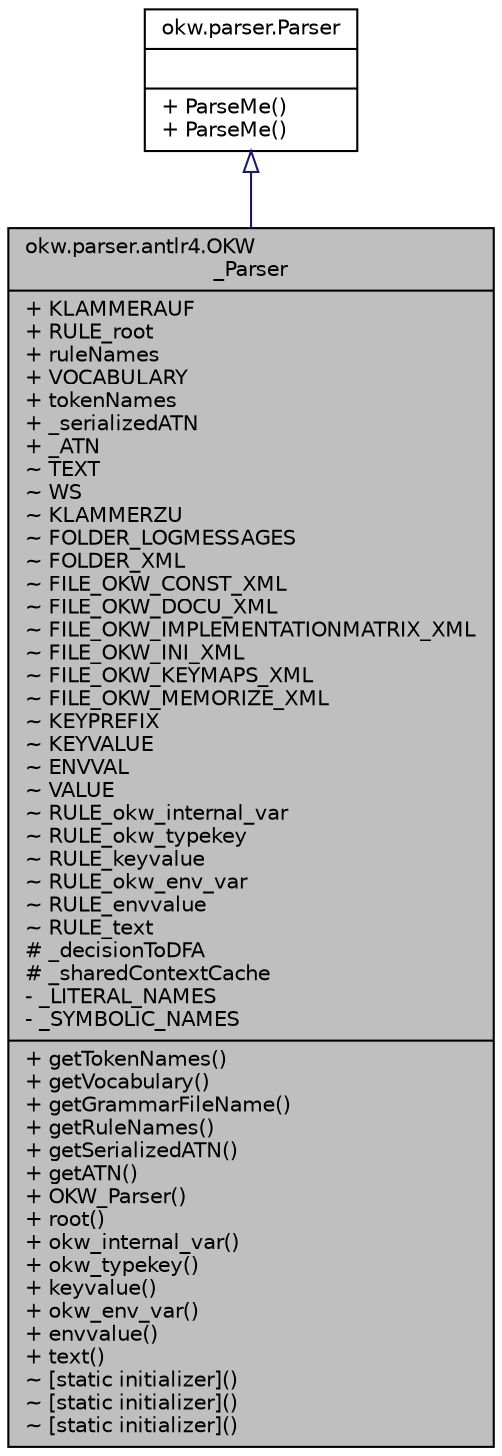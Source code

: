 digraph "okw.parser.antlr4.OKW_Parser"
{
 // INTERACTIVE_SVG=YES
 // LATEX_PDF_SIZE
  edge [fontname="Helvetica",fontsize="10",labelfontname="Helvetica",labelfontsize="10"];
  node [fontname="Helvetica",fontsize="10",shape=record];
  Node1 [label="{okw.parser.antlr4.OKW\l_Parser\n|+ KLAMMERAUF\l+ RULE_root\l+ ruleNames\l+ VOCABULARY\l+ tokenNames\l+ _serializedATN\l+ _ATN\l~ TEXT\l~ WS\l~ KLAMMERZU\l~ FOLDER_LOGMESSAGES\l~ FOLDER_XML\l~ FILE_OKW_CONST_XML\l~ FILE_OKW_DOCU_XML\l~ FILE_OKW_IMPLEMENTATIONMATRIX_XML\l~ FILE_OKW_INI_XML\l~ FILE_OKW_KEYMAPS_XML\l~ FILE_OKW_MEMORIZE_XML\l~ KEYPREFIX\l~ KEYVALUE\l~ ENVVAL\l~ VALUE\l~ RULE_okw_internal_var\l~ RULE_okw_typekey\l~ RULE_keyvalue\l~ RULE_okw_env_var\l~ RULE_envvalue\l~ RULE_text\l# _decisionToDFA\l# _sharedContextCache\l- _LITERAL_NAMES\l- _SYMBOLIC_NAMES\l|+ getTokenNames()\l+ getVocabulary()\l+ getGrammarFileName()\l+ getRuleNames()\l+ getSerializedATN()\l+ getATN()\l+ OKW_Parser()\l+ root()\l+ okw_internal_var()\l+ okw_typekey()\l+ keyvalue()\l+ okw_env_var()\l+ envvalue()\l+ text()\l~ [static initializer]()\l~ [static initializer]()\l~ [static initializer]()\l}",height=0.2,width=0.4,color="black", fillcolor="grey75", style="filled", fontcolor="black",tooltip=" "];
  Node2 -> Node1 [dir="back",color="midnightblue",fontsize="10",style="solid",arrowtail="onormal",fontname="Helvetica"];
  Node2 [label="{okw.parser.Parser\n||+ ParseMe()\l+ ParseMe()\l}",height=0.2,width=0.4,color="black", fillcolor="white", style="filled",URL="$classokw_1_1parser_1_1_parser.html",tooltip=" "];
}
